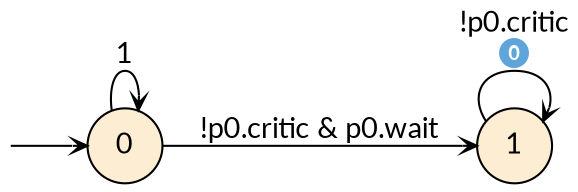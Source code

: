 digraph G {
  rankdir=LR
  node [shape="circle"]
  node [style="filled", fillcolor="#FDEDD3"]
  fontname="Lato"
  node [fontname="Lato"]
  edge [fontname="Lato"]
  size="8.2,8.2" edge[arrowhead=vee, arrowsize=.7]
  I [label="", style=invis, width=0]
  I -> 0
  0 [label="0"]
  0 -> 0 [label=<1>]
  0 -> 1 [label=<!p0.critic &amp; p0.wait>]
  1 [label="1"]
  1 -> 1 [label=<!p0.critic<br/><font color="#5DA5DA">⓿</font>>]
}
